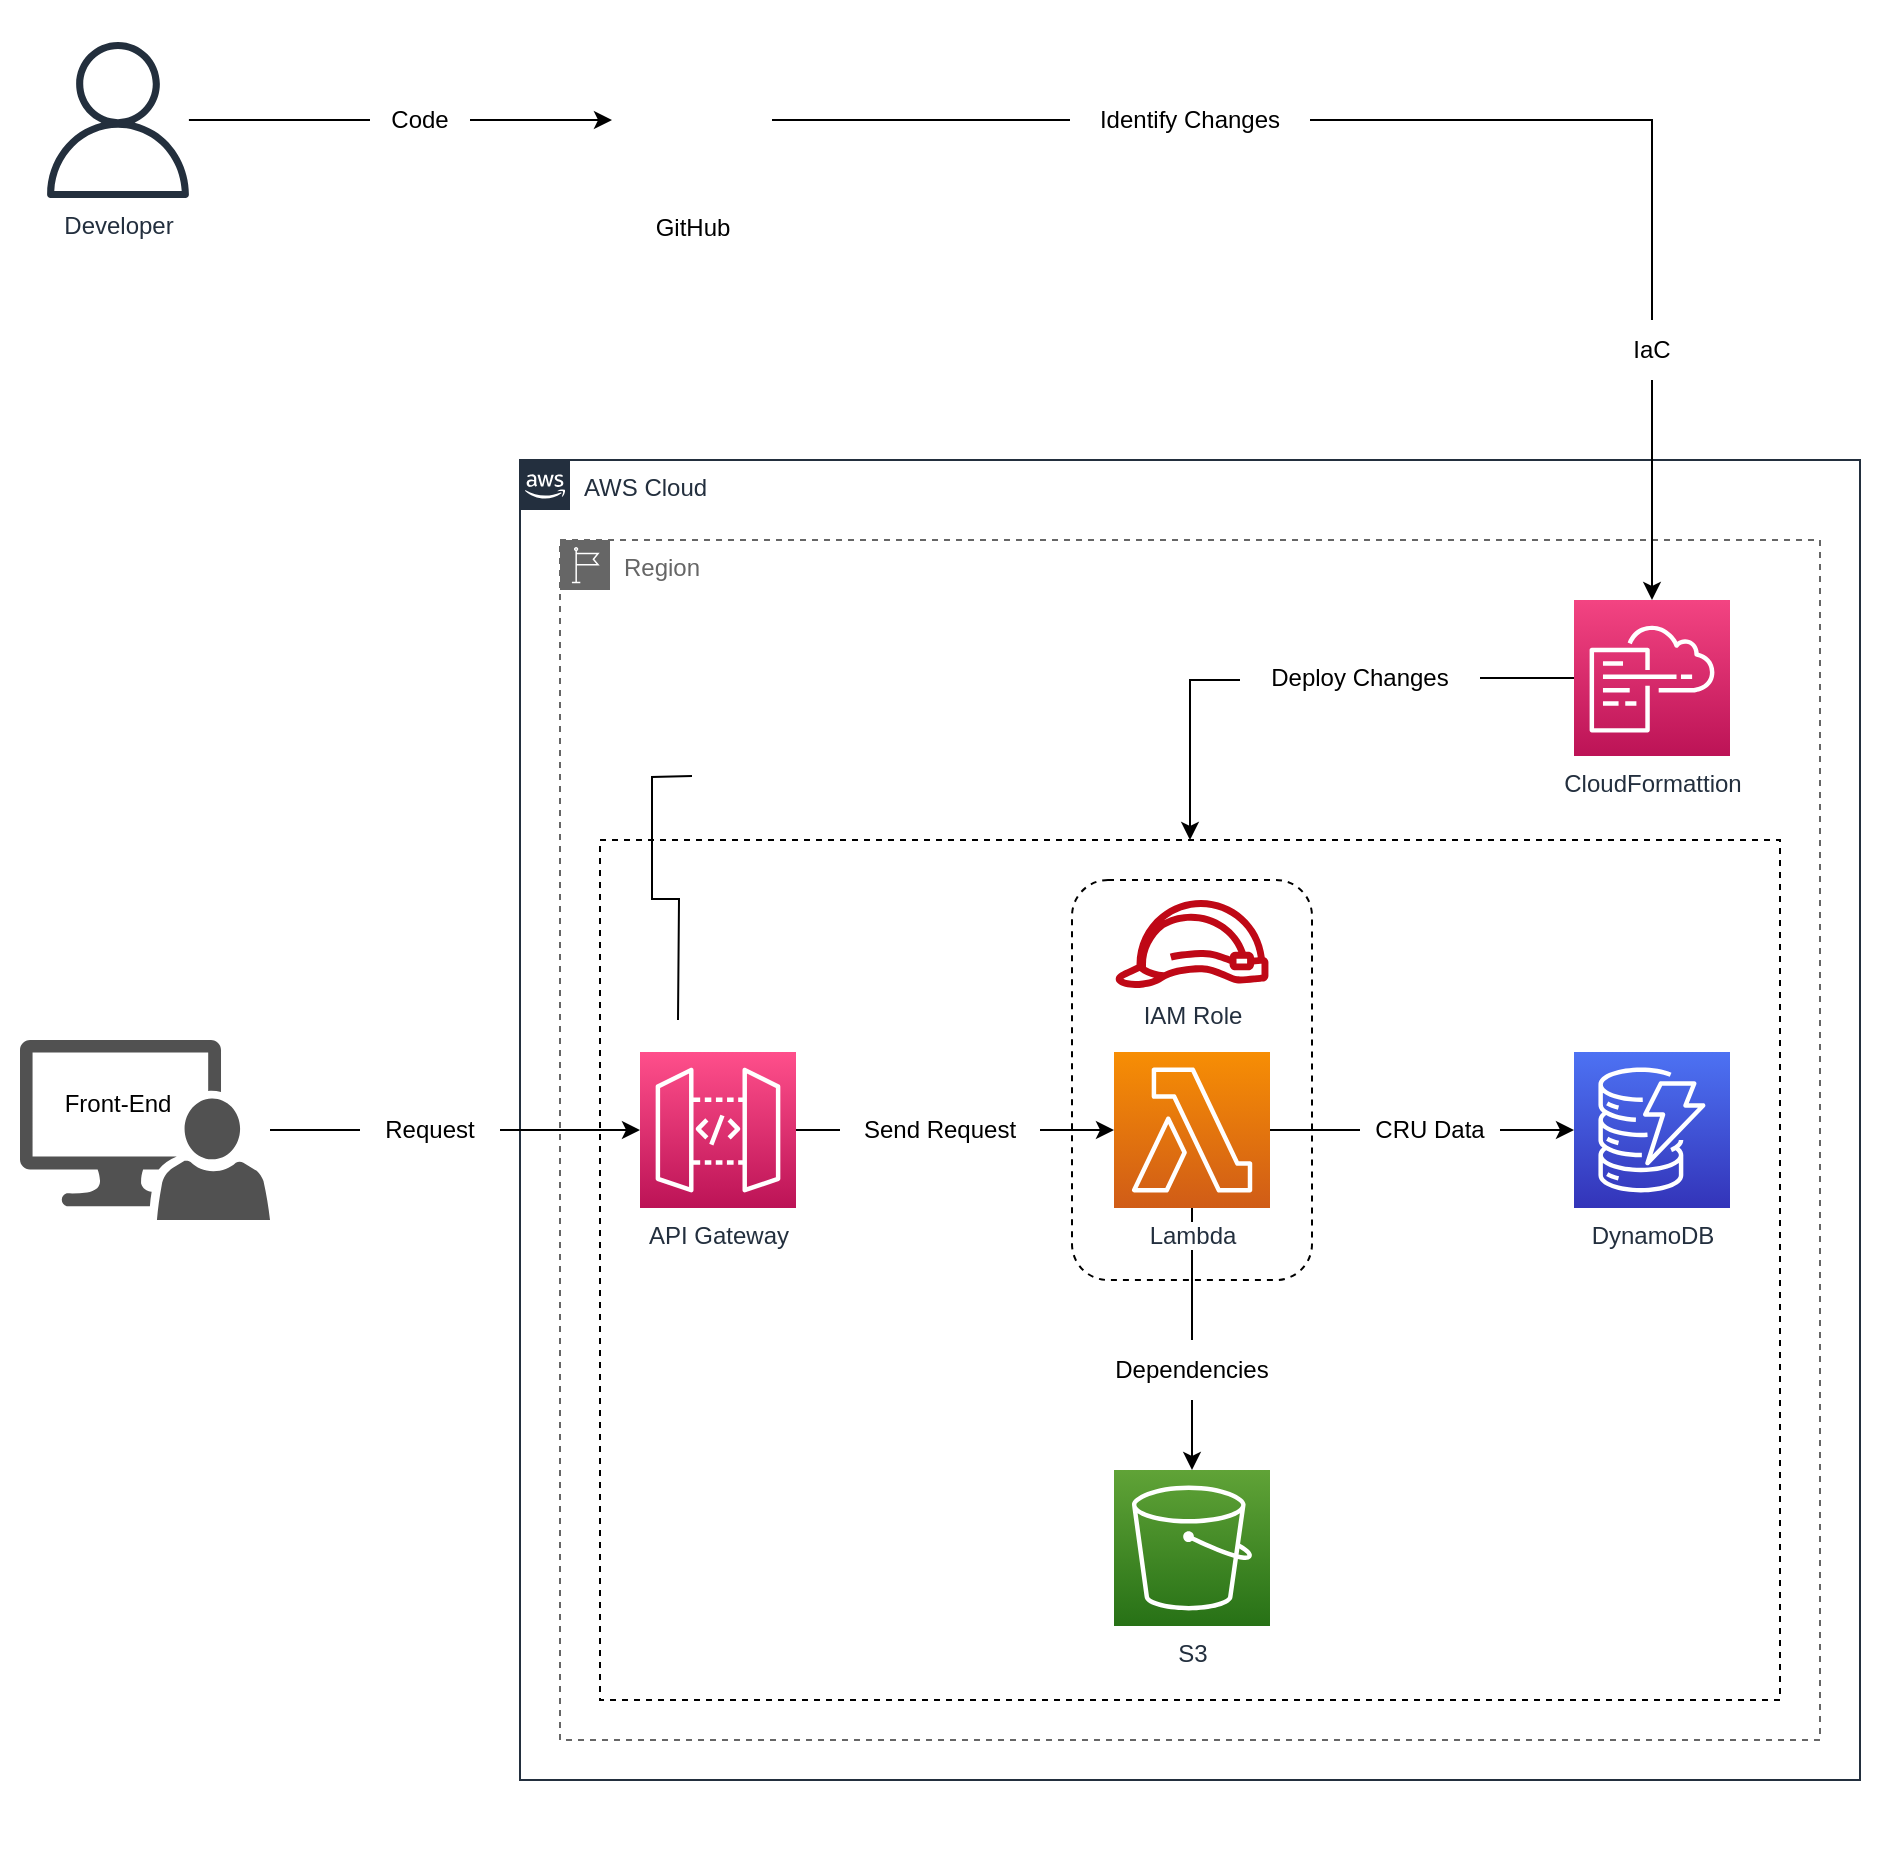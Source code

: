 <mxfile version="20.5.3" type="device"><diagram id="yLNLRNTF8_mk6kYjMjFM" name="Arquitetura"><mxGraphModel dx="2893" dy="1181" grid="1" gridSize="10" guides="1" tooltips="1" connect="1" arrows="1" fold="1" page="1" pageScale="1" pageWidth="827" pageHeight="1169" math="0" shadow="0"><root><mxCell id="0"/><mxCell id="1" parent="0"/><mxCell id="HYP2Ms5KBwDGztV3tekG-38" value="" style="rounded=0;whiteSpace=wrap;html=1;fontColor=#666666;strokeColor=none;" parent="1" vertex="1"><mxGeometry x="-10" y="70" width="950" height="930" as="geometry"/></mxCell><mxCell id="HYP2Ms5KBwDGztV3tekG-36" value="AWS Cloud" style="points=[[0,0],[0.25,0],[0.5,0],[0.75,0],[1,0],[1,0.25],[1,0.5],[1,0.75],[1,1],[0.75,1],[0.5,1],[0.25,1],[0,1],[0,0.75],[0,0.5],[0,0.25]];outlineConnect=0;gradientColor=none;html=1;whiteSpace=wrap;fontSize=12;fontStyle=0;container=1;pointerEvents=0;collapsible=0;recursiveResize=0;shape=mxgraph.aws4.group;grIcon=mxgraph.aws4.group_aws_cloud_alt;strokeColor=#232F3E;fillColor=none;verticalAlign=top;align=left;spacingLeft=30;fontColor=#232F3E;dashed=0;" parent="1" vertex="1"><mxGeometry x="250" y="300" width="670" height="660" as="geometry"/></mxCell><mxCell id="HYP2Ms5KBwDGztV3tekG-37" value="Region" style="sketch=0;outlineConnect=0;gradientColor=none;html=1;whiteSpace=wrap;fontSize=12;fontStyle=0;shape=mxgraph.aws4.group;grIcon=mxgraph.aws4.group_region;strokeColor=#666666;fillColor=none;verticalAlign=top;align=left;spacingLeft=30;fontColor=#666666;dashed=1;" parent="1" vertex="1"><mxGeometry x="270" y="340" width="630" height="600" as="geometry"/></mxCell><mxCell id="jLfckk7YFNCDIj7ST9mR-12" value="" style="rounded=0;whiteSpace=wrap;html=1;dashed=1;labelBackgroundColor=default;fillColor=none;" vertex="1" parent="1"><mxGeometry x="290" y="490" width="590" height="430" as="geometry"/></mxCell><mxCell id="jLfckk7YFNCDIj7ST9mR-11" value="" style="rounded=1;whiteSpace=wrap;html=1;labelBackgroundColor=default;fillColor=none;dashed=1;" vertex="1" parent="1"><mxGeometry x="526" y="510" width="120" height="200" as="geometry"/></mxCell><mxCell id="HYP2Ms5KBwDGztV3tekG-17" style="edgeStyle=orthogonalEdgeStyle;rounded=0;orthogonalLoop=1;jettySize=auto;html=1;entryX=0;entryY=0.5;entryDx=0;entryDy=0;startArrow=none;" parent="1" source="HYP2Ms5KBwDGztV3tekG-18" target="HYP2Ms5KBwDGztV3tekG-16" edge="1"><mxGeometry relative="1" as="geometry"/></mxCell><mxCell id="HYP2Ms5KBwDGztV3tekG-15" value="Developer" style="sketch=0;outlineConnect=0;fontColor=#232F3E;gradientColor=none;fillColor=#232F3D;strokeColor=none;dashed=0;verticalLabelPosition=bottom;verticalAlign=top;align=center;html=1;fontSize=12;fontStyle=0;aspect=fixed;pointerEvents=1;shape=mxgraph.aws4.user;" parent="1" vertex="1"><mxGeometry x="10" y="91" width="78" height="78" as="geometry"/></mxCell><mxCell id="HYP2Ms5KBwDGztV3tekG-32" style="edgeStyle=orthogonalEdgeStyle;rounded=0;orthogonalLoop=1;jettySize=auto;html=1;entryX=0.5;entryY=0;entryDx=0;entryDy=0;entryPerimeter=0;startArrow=none;" parent="1" source="HYP2Ms5KBwDGztV3tekG-33" target="HYP2Ms5KBwDGztV3tekG-31" edge="1"><mxGeometry relative="1" as="geometry"/></mxCell><mxCell id="HYP2Ms5KBwDGztV3tekG-16" value="GitHub" style="shape=image;html=1;verticalAlign=top;verticalLabelPosition=bottom;labelBackgroundColor=#ffffff;imageAspect=0;aspect=fixed;image=https://cdn1.iconfinder.com/data/icons/ionicons-fill-vol-2/512/logo-github-128.png;labelPosition=center;align=center;" parent="1" vertex="1"><mxGeometry x="296" y="90" width="80" height="80" as="geometry"/></mxCell><mxCell id="HYP2Ms5KBwDGztV3tekG-18" value="Code" style="text;html=1;strokeColor=none;fillColor=none;align=center;verticalAlign=middle;whiteSpace=wrap;rounded=0;" parent="1" vertex="1"><mxGeometry x="175" y="115" width="50" height="30" as="geometry"/></mxCell><mxCell id="HYP2Ms5KBwDGztV3tekG-19" value="" style="edgeStyle=orthogonalEdgeStyle;rounded=0;orthogonalLoop=1;jettySize=auto;html=1;entryX=0;entryY=0.5;entryDx=0;entryDy=0;endArrow=none;" parent="1" source="HYP2Ms5KBwDGztV3tekG-15" target="HYP2Ms5KBwDGztV3tekG-18" edge="1"><mxGeometry relative="1" as="geometry"><mxPoint x="114.455" y="209" as="sourcePoint"/><mxPoint x="289" y="209" as="targetPoint"/></mxGeometry></mxCell><mxCell id="HYP2Ms5KBwDGztV3tekG-25" style="edgeStyle=orthogonalEdgeStyle;rounded=0;orthogonalLoop=1;jettySize=auto;html=1;entryX=0.5;entryY=0;entryDx=0;entryDy=0;entryPerimeter=0;startArrow=none;" parent="1" source="HYP2Ms5KBwDGztV3tekG-27" edge="1"><mxGeometry relative="1" as="geometry"><mxPoint x="336" y="580" as="targetPoint"/></mxGeometry></mxCell><mxCell id="HYP2Ms5KBwDGztV3tekG-28" value="" style="edgeStyle=orthogonalEdgeStyle;rounded=0;orthogonalLoop=1;jettySize=auto;html=1;entryX=0.5;entryY=0;entryDx=0;entryDy=0;entryPerimeter=0;endArrow=none;" parent="1" target="HYP2Ms5KBwDGztV3tekG-27" edge="1"><mxGeometry relative="1" as="geometry"><mxPoint x="336" y="458" as="sourcePoint"/><mxPoint x="329" y="580" as="targetPoint"/></mxGeometry></mxCell><mxCell id="HYP2Ms5KBwDGztV3tekG-33" value="IaC" style="text;html=1;strokeColor=none;fillColor=none;align=center;verticalAlign=middle;whiteSpace=wrap;rounded=0;" parent="1" vertex="1"><mxGeometry x="791" y="230" width="50" height="30" as="geometry"/></mxCell><mxCell id="HYP2Ms5KBwDGztV3tekG-34" value="" style="edgeStyle=orthogonalEdgeStyle;rounded=0;orthogonalLoop=1;jettySize=auto;html=1;entryX=0.5;entryY=0;entryDx=0;entryDy=0;entryPerimeter=0;endArrow=none;startArrow=none;" parent="1" source="HYP2Ms5KBwDGztV3tekG-23" target="HYP2Ms5KBwDGztV3tekG-33" edge="1"><mxGeometry relative="1" as="geometry"><mxPoint x="369" y="209" as="sourcePoint"/><mxPoint x="829" y="380" as="targetPoint"/></mxGeometry></mxCell><mxCell id="HYP2Ms5KBwDGztV3tekG-23" value="Identify Changes" style="text;html=1;strokeColor=none;fillColor=none;align=center;verticalAlign=middle;whiteSpace=wrap;rounded=0;" parent="1" vertex="1"><mxGeometry x="525" y="115" width="120" height="30" as="geometry"/></mxCell><mxCell id="jLfckk7YFNCDIj7ST9mR-1" value="" style="edgeStyle=orthogonalEdgeStyle;rounded=0;orthogonalLoop=1;jettySize=auto;html=1;entryX=0;entryY=0.5;entryDx=0;entryDy=0;endArrow=none;" edge="1" parent="1" source="HYP2Ms5KBwDGztV3tekG-16" target="HYP2Ms5KBwDGztV3tekG-23"><mxGeometry relative="1" as="geometry"><mxPoint x="376" y="130" as="sourcePoint"/><mxPoint x="836" y="225" as="targetPoint"/></mxGeometry></mxCell><mxCell id="jLfckk7YFNCDIj7ST9mR-13" style="edgeStyle=orthogonalEdgeStyle;rounded=0;orthogonalLoop=1;jettySize=auto;html=1;entryX=0.5;entryY=0;entryDx=0;entryDy=0;startArrow=none;" edge="1" parent="1" source="jLfckk7YFNCDIj7ST9mR-14" target="jLfckk7YFNCDIj7ST9mR-12"><mxGeometry relative="1" as="geometry"><Array as="points"><mxPoint x="585" y="410"/></Array></mxGeometry></mxCell><mxCell id="HYP2Ms5KBwDGztV3tekG-31" value="CloudFormattion&lt;br&gt;" style="sketch=0;points=[[0,0,0],[0.25,0,0],[0.5,0,0],[0.75,0,0],[1,0,0],[0,1,0],[0.25,1,0],[0.5,1,0],[0.75,1,0],[1,1,0],[0,0.25,0],[0,0.5,0],[0,0.75,0],[1,0.25,0],[1,0.5,0],[1,0.75,0]];points=[[0,0,0],[0.25,0,0],[0.5,0,0],[0.75,0,0],[1,0,0],[0,1,0],[0.25,1,0],[0.5,1,0],[0.75,1,0],[1,1,0],[0,0.25,0],[0,0.5,0],[0,0.75,0],[1,0.25,0],[1,0.5,0],[1,0.75,0]];outlineConnect=0;fontColor=#232F3E;gradientColor=#F34482;gradientDirection=north;fillColor=#BC1356;strokeColor=#ffffff;dashed=0;verticalLabelPosition=bottom;verticalAlign=top;align=center;html=1;fontSize=12;fontStyle=0;aspect=fixed;shape=mxgraph.aws4.resourceIcon;resIcon=mxgraph.aws4.cloudformation;" parent="1" vertex="1"><mxGeometry x="777" y="370" width="78" height="78" as="geometry"/></mxCell><mxCell id="jLfckk7YFNCDIj7ST9mR-10" style="edgeStyle=orthogonalEdgeStyle;rounded=0;orthogonalLoop=1;jettySize=auto;html=1;entryX=0.5;entryY=0;entryDx=0;entryDy=0;entryPerimeter=0;startArrow=none;" edge="1" parent="1" source="jLfckk7YFNCDIj7ST9mR-20" target="jLfckk7YFNCDIj7ST9mR-8"><mxGeometry relative="1" as="geometry"/></mxCell><mxCell id="jLfckk7YFNCDIj7ST9mR-4" style="edgeStyle=orthogonalEdgeStyle;rounded=0;orthogonalLoop=1;jettySize=auto;html=1;entryX=0;entryY=0.5;entryDx=0;entryDy=0;entryPerimeter=0;startArrow=none;" edge="1" parent="1" source="jLfckk7YFNCDIj7ST9mR-16" target="jLfckk7YFNCDIj7ST9mR-2"><mxGeometry relative="1" as="geometry"/></mxCell><mxCell id="jLfckk7YFNCDIj7ST9mR-3" value="API Gateway" style="sketch=0;points=[[0,0,0],[0.25,0,0],[0.5,0,0],[0.75,0,0],[1,0,0],[0,1,0],[0.25,1,0],[0.5,1,0],[0.75,1,0],[1,1,0],[0,0.25,0],[0,0.5,0],[0,0.75,0],[1,0.25,0],[1,0.5,0],[1,0.75,0]];outlineConnect=0;fontColor=#232F3E;gradientColor=#FF4F8B;gradientDirection=north;fillColor=#BC1356;strokeColor=#ffffff;dashed=0;verticalLabelPosition=bottom;verticalAlign=top;align=center;html=1;fontSize=12;fontStyle=0;aspect=fixed;shape=mxgraph.aws4.resourceIcon;resIcon=mxgraph.aws4.api_gateway;" vertex="1" parent="1"><mxGeometry x="310" y="596" width="78" height="78" as="geometry"/></mxCell><mxCell id="jLfckk7YFNCDIj7ST9mR-5" value="IAM Role" style="sketch=0;outlineConnect=0;fontColor=#232F3E;gradientColor=none;fillColor=#BF0816;strokeColor=none;dashed=0;verticalLabelPosition=bottom;verticalAlign=top;align=center;html=1;fontSize=12;fontStyle=0;aspect=fixed;pointerEvents=1;shape=mxgraph.aws4.role;" vertex="1" parent="1"><mxGeometry x="547" y="520" width="78" height="44" as="geometry"/></mxCell><mxCell id="jLfckk7YFNCDIj7ST9mR-6" value="DynamoDB" style="sketch=0;points=[[0,0,0],[0.25,0,0],[0.5,0,0],[0.75,0,0],[1,0,0],[0,1,0],[0.25,1,0],[0.5,1,0],[0.75,1,0],[1,1,0],[0,0.25,0],[0,0.5,0],[0,0.75,0],[1,0.25,0],[1,0.5,0],[1,0.75,0]];outlineConnect=0;fontColor=#232F3E;gradientColor=#4D72F3;gradientDirection=north;fillColor=#3334B9;strokeColor=#ffffff;dashed=0;verticalLabelPosition=bottom;verticalAlign=top;align=center;html=1;fontSize=12;fontStyle=0;aspect=fixed;shape=mxgraph.aws4.resourceIcon;resIcon=mxgraph.aws4.dynamodb;" vertex="1" parent="1"><mxGeometry x="777" y="596" width="78" height="78" as="geometry"/></mxCell><mxCell id="jLfckk7YFNCDIj7ST9mR-7" style="edgeStyle=orthogonalEdgeStyle;rounded=0;orthogonalLoop=1;jettySize=auto;html=1;entryX=0;entryY=0.5;entryDx=0;entryDy=0;entryPerimeter=0;startArrow=none;" edge="1" parent="1" source="jLfckk7YFNCDIj7ST9mR-18" target="jLfckk7YFNCDIj7ST9mR-6"><mxGeometry relative="1" as="geometry"/></mxCell><mxCell id="jLfckk7YFNCDIj7ST9mR-8" value="S3" style="sketch=0;points=[[0,0,0],[0.25,0,0],[0.5,0,0],[0.75,0,0],[1,0,0],[0,1,0],[0.25,1,0],[0.5,1,0],[0.75,1,0],[1,1,0],[0,0.25,0],[0,0.5,0],[0,0.75,0],[1,0.25,0],[1,0.5,0],[1,0.75,0]];outlineConnect=0;fontColor=#232F3E;gradientColor=#60A337;gradientDirection=north;fillColor=#277116;strokeColor=#ffffff;dashed=0;verticalLabelPosition=bottom;verticalAlign=top;align=center;html=1;fontSize=12;fontStyle=0;aspect=fixed;shape=mxgraph.aws4.resourceIcon;resIcon=mxgraph.aws4.s3;" vertex="1" parent="1"><mxGeometry x="547" y="805" width="78" height="78" as="geometry"/></mxCell><mxCell id="jLfckk7YFNCDIj7ST9mR-14" value="Deploy Changes" style="text;html=1;strokeColor=none;fillColor=none;align=center;verticalAlign=middle;whiteSpace=wrap;rounded=0;" vertex="1" parent="1"><mxGeometry x="610" y="394" width="120" height="30" as="geometry"/></mxCell><mxCell id="jLfckk7YFNCDIj7ST9mR-15" value="" style="edgeStyle=orthogonalEdgeStyle;rounded=0;orthogonalLoop=1;jettySize=auto;html=1;entryX=1;entryY=0.5;entryDx=0;entryDy=0;endArrow=none;" edge="1" parent="1" source="HYP2Ms5KBwDGztV3tekG-31" target="jLfckk7YFNCDIj7ST9mR-14"><mxGeometry relative="1" as="geometry"><mxPoint x="777" y="410" as="sourcePoint"/><mxPoint x="585" y="490" as="targetPoint"/><Array as="points"/></mxGeometry></mxCell><mxCell id="jLfckk7YFNCDIj7ST9mR-16" value="Send Request" style="text;html=1;strokeColor=none;fillColor=none;align=center;verticalAlign=middle;whiteSpace=wrap;rounded=0;" vertex="1" parent="1"><mxGeometry x="410" y="620" width="100" height="30" as="geometry"/></mxCell><mxCell id="jLfckk7YFNCDIj7ST9mR-17" value="" style="edgeStyle=orthogonalEdgeStyle;rounded=0;orthogonalLoop=1;jettySize=auto;html=1;entryX=0;entryY=0.5;entryDx=0;entryDy=0;entryPerimeter=0;endArrow=none;" edge="1" parent="1" source="jLfckk7YFNCDIj7ST9mR-3" target="jLfckk7YFNCDIj7ST9mR-16"><mxGeometry relative="1" as="geometry"><mxPoint x="388" y="635" as="sourcePoint"/><mxPoint x="547" y="635" as="targetPoint"/></mxGeometry></mxCell><mxCell id="jLfckk7YFNCDIj7ST9mR-18" value="CRU Data" style="text;html=1;strokeColor=none;fillColor=none;align=center;verticalAlign=middle;whiteSpace=wrap;rounded=0;" vertex="1" parent="1"><mxGeometry x="670" y="620" width="70" height="30" as="geometry"/></mxCell><mxCell id="jLfckk7YFNCDIj7ST9mR-19" value="" style="edgeStyle=orthogonalEdgeStyle;rounded=0;orthogonalLoop=1;jettySize=auto;html=1;entryX=0;entryY=0.5;entryDx=0;entryDy=0;entryPerimeter=0;endArrow=none;" edge="1" parent="1" source="jLfckk7YFNCDIj7ST9mR-2" target="jLfckk7YFNCDIj7ST9mR-18"><mxGeometry relative="1" as="geometry"><mxPoint x="625" y="635" as="sourcePoint"/><mxPoint x="777" y="635" as="targetPoint"/></mxGeometry></mxCell><mxCell id="jLfckk7YFNCDIj7ST9mR-20" value="Dependencies" style="text;html=1;strokeColor=none;fillColor=none;align=center;verticalAlign=middle;whiteSpace=wrap;rounded=0;" vertex="1" parent="1"><mxGeometry x="541" y="740" width="90" height="30" as="geometry"/></mxCell><mxCell id="jLfckk7YFNCDIj7ST9mR-21" value="" style="edgeStyle=orthogonalEdgeStyle;rounded=0;orthogonalLoop=1;jettySize=auto;html=1;entryX=0.5;entryY=0;entryDx=0;entryDy=0;entryPerimeter=0;endArrow=none;" edge="1" parent="1" source="jLfckk7YFNCDIj7ST9mR-2" target="jLfckk7YFNCDIj7ST9mR-20"><mxGeometry relative="1" as="geometry"><mxPoint x="586" y="674" as="sourcePoint"/><mxPoint x="586" y="800" as="targetPoint"/></mxGeometry></mxCell><mxCell id="jLfckk7YFNCDIj7ST9mR-2" value="Lambda" style="sketch=0;points=[[0,0,0],[0.25,0,0],[0.5,0,0],[0.75,0,0],[1,0,0],[0,1,0],[0.25,1,0],[0.5,1,0],[0.75,1,0],[1,1,0],[0,0.25,0],[0,0.5,0],[0,0.75,0],[1,0.25,0],[1,0.5,0],[1,0.75,0]];outlineConnect=0;fontColor=#232F3E;gradientColor=#F78E04;gradientDirection=north;fillColor=#D05C17;strokeColor=#ffffff;dashed=0;verticalLabelPosition=bottom;verticalAlign=top;align=center;html=1;fontSize=12;fontStyle=0;aspect=fixed;shape=mxgraph.aws4.resourceIcon;resIcon=mxgraph.aws4.lambda;labelBackgroundColor=default;" vertex="1" parent="1"><mxGeometry x="547" y="596" width="78" height="78" as="geometry"/></mxCell><mxCell id="jLfckk7YFNCDIj7ST9mR-23" style="edgeStyle=orthogonalEdgeStyle;rounded=0;orthogonalLoop=1;jettySize=auto;html=1;entryX=0;entryY=0.5;entryDx=0;entryDy=0;entryPerimeter=0;startArrow=none;" edge="1" parent="1" source="jLfckk7YFNCDIj7ST9mR-25" target="jLfckk7YFNCDIj7ST9mR-3"><mxGeometry relative="1" as="geometry"/></mxCell><mxCell id="jLfckk7YFNCDIj7ST9mR-22" value="" style="sketch=0;pointerEvents=1;shadow=0;dashed=0;html=1;strokeColor=none;labelPosition=center;verticalLabelPosition=bottom;verticalAlign=top;align=center;fillColor=#515151;shape=mxgraph.mscae.system_center.admin_console;labelBackgroundColor=default;" vertex="1" parent="1"><mxGeometry y="590" width="125" height="90" as="geometry"/></mxCell><mxCell id="jLfckk7YFNCDIj7ST9mR-24" value="Front-End" style="text;html=1;strokeColor=none;fillColor=none;align=center;verticalAlign=middle;whiteSpace=wrap;rounded=0;" vertex="1" parent="1"><mxGeometry x="14" y="607" width="70" height="30" as="geometry"/></mxCell><mxCell id="jLfckk7YFNCDIj7ST9mR-25" value="Request" style="text;html=1;strokeColor=none;fillColor=none;align=center;verticalAlign=middle;whiteSpace=wrap;rounded=0;" vertex="1" parent="1"><mxGeometry x="170" y="620" width="70" height="30" as="geometry"/></mxCell><mxCell id="jLfckk7YFNCDIj7ST9mR-26" value="" style="edgeStyle=orthogonalEdgeStyle;rounded=0;orthogonalLoop=1;jettySize=auto;html=1;entryX=0;entryY=0.5;entryDx=0;entryDy=0;entryPerimeter=0;endArrow=none;" edge="1" parent="1" source="jLfckk7YFNCDIj7ST9mR-22" target="jLfckk7YFNCDIj7ST9mR-25"><mxGeometry relative="1" as="geometry"><mxPoint x="125" y="635" as="sourcePoint"/><mxPoint x="310" y="635" as="targetPoint"/></mxGeometry></mxCell></root></mxGraphModel></diagram></mxfile>